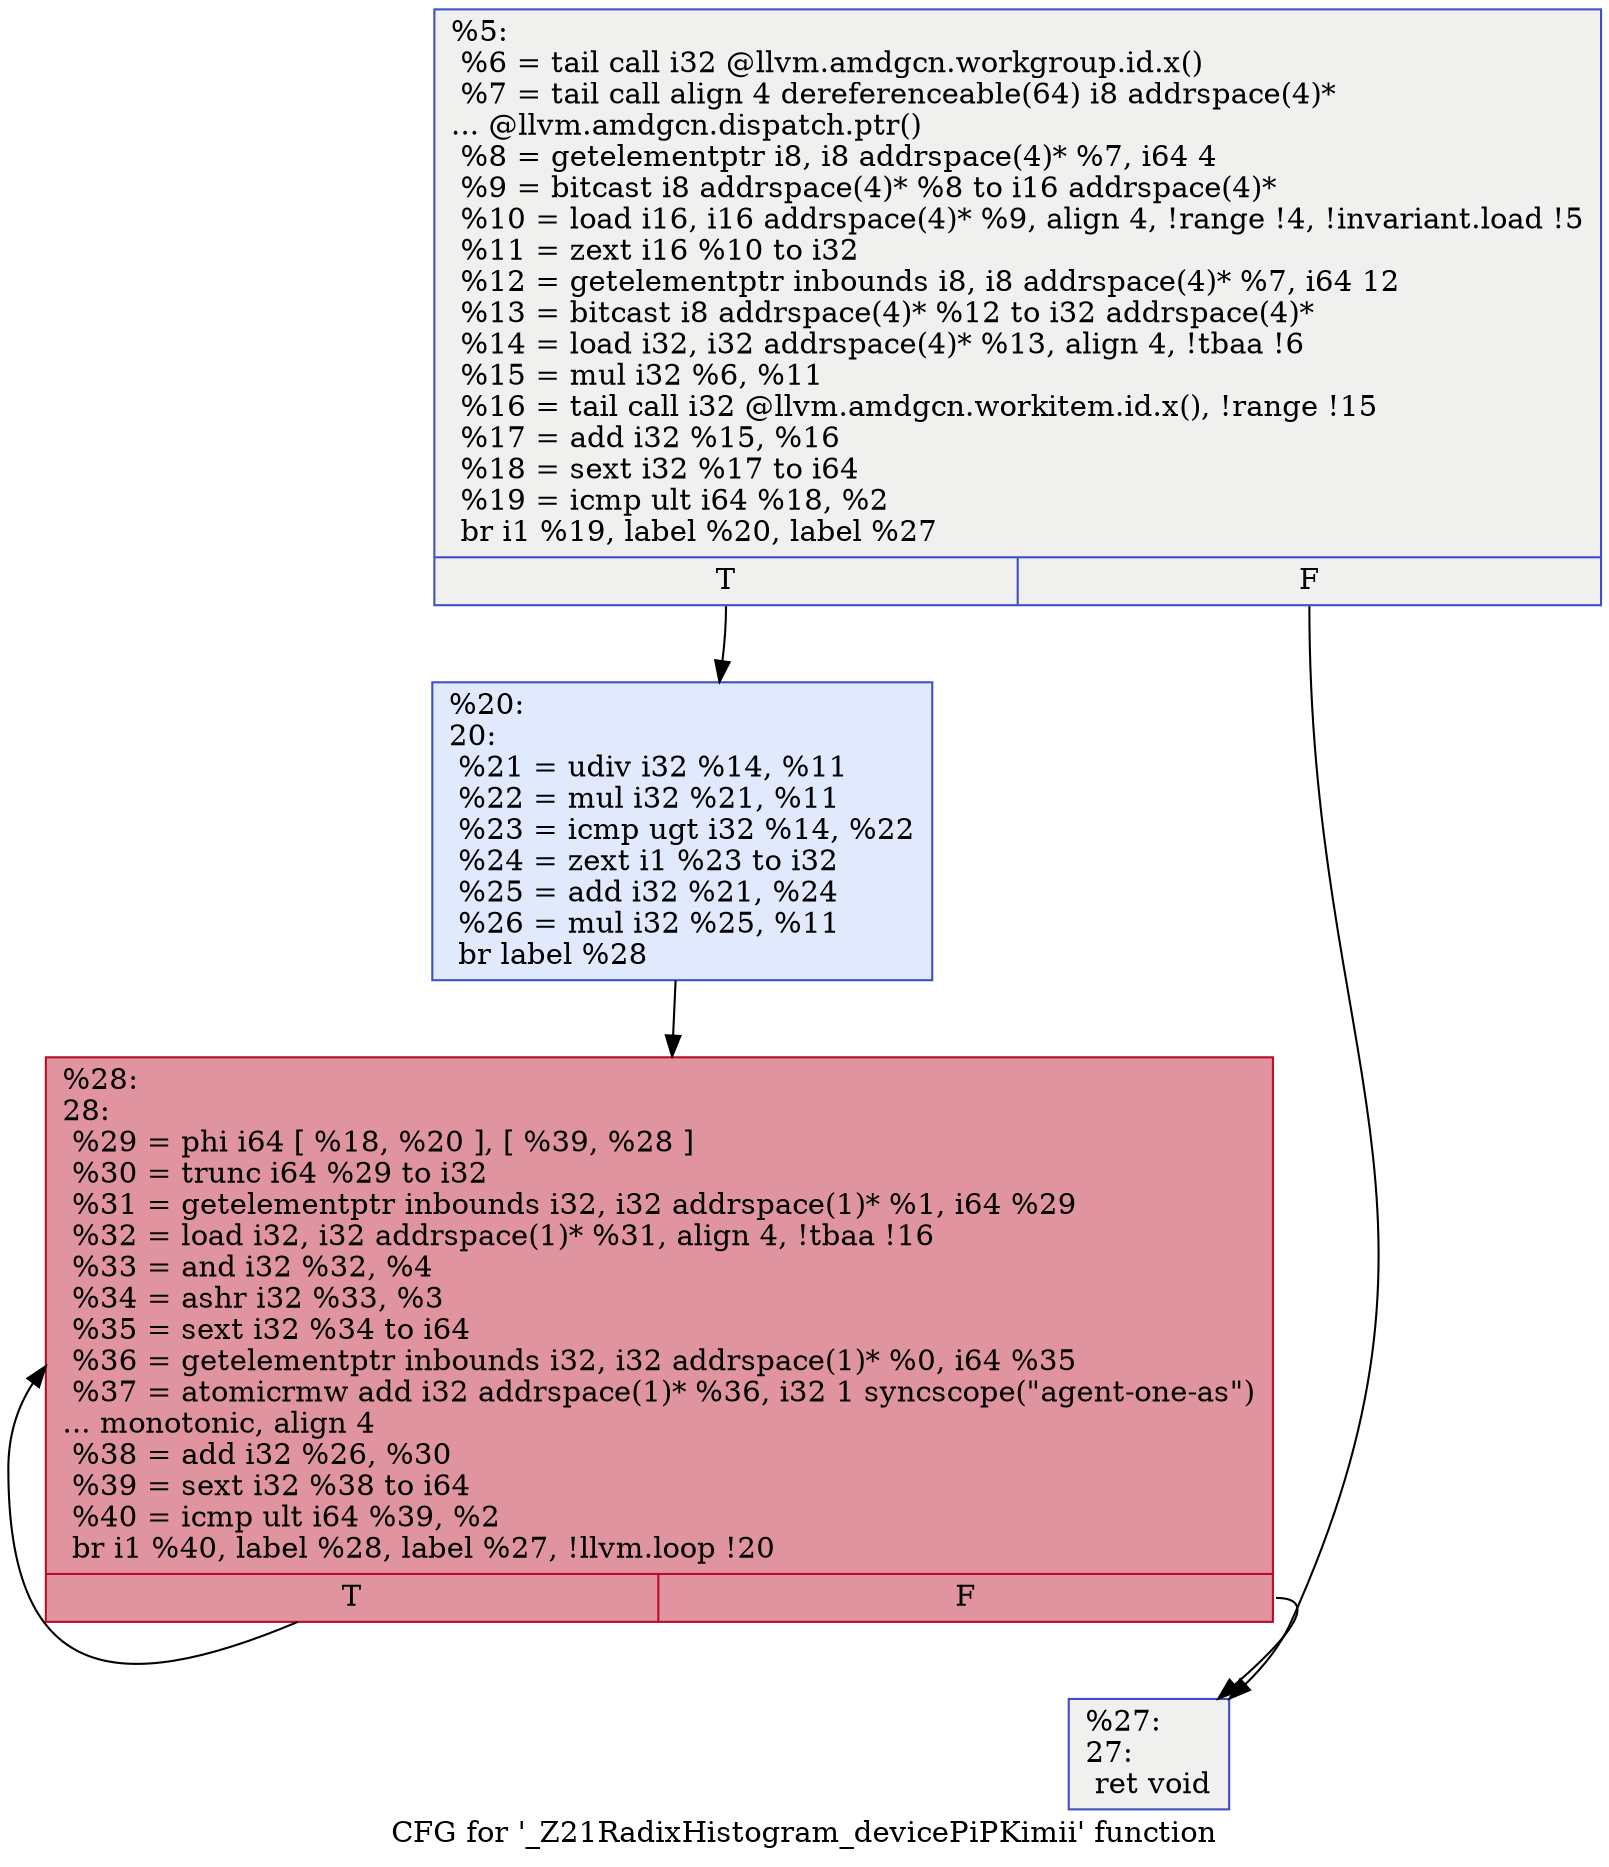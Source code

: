 digraph "CFG for '_Z21RadixHistogram_devicePiPKimii' function" {
	label="CFG for '_Z21RadixHistogram_devicePiPKimii' function";

	Node0x4cc2510 [shape=record,color="#3d50c3ff", style=filled, fillcolor="#dedcdb70",label="{%5:\l  %6 = tail call i32 @llvm.amdgcn.workgroup.id.x()\l  %7 = tail call align 4 dereferenceable(64) i8 addrspace(4)*\l... @llvm.amdgcn.dispatch.ptr()\l  %8 = getelementptr i8, i8 addrspace(4)* %7, i64 4\l  %9 = bitcast i8 addrspace(4)* %8 to i16 addrspace(4)*\l  %10 = load i16, i16 addrspace(4)* %9, align 4, !range !4, !invariant.load !5\l  %11 = zext i16 %10 to i32\l  %12 = getelementptr inbounds i8, i8 addrspace(4)* %7, i64 12\l  %13 = bitcast i8 addrspace(4)* %12 to i32 addrspace(4)*\l  %14 = load i32, i32 addrspace(4)* %13, align 4, !tbaa !6\l  %15 = mul i32 %6, %11\l  %16 = tail call i32 @llvm.amdgcn.workitem.id.x(), !range !15\l  %17 = add i32 %15, %16\l  %18 = sext i32 %17 to i64\l  %19 = icmp ult i64 %18, %2\l  br i1 %19, label %20, label %27\l|{<s0>T|<s1>F}}"];
	Node0x4cc2510:s0 -> Node0x4cc47f0;
	Node0x4cc2510:s1 -> Node0x4cc4880;
	Node0x4cc47f0 [shape=record,color="#3d50c3ff", style=filled, fillcolor="#b9d0f970",label="{%20:\l20:                                               \l  %21 = udiv i32 %14, %11\l  %22 = mul i32 %21, %11\l  %23 = icmp ugt i32 %14, %22\l  %24 = zext i1 %23 to i32\l  %25 = add i32 %21, %24\l  %26 = mul i32 %25, %11\l  br label %28\l}"];
	Node0x4cc47f0 -> Node0x4cc4d00;
	Node0x4cc4880 [shape=record,color="#3d50c3ff", style=filled, fillcolor="#dedcdb70",label="{%27:\l27:                                               \l  ret void\l}"];
	Node0x4cc4d00 [shape=record,color="#b70d28ff", style=filled, fillcolor="#b70d2870",label="{%28:\l28:                                               \l  %29 = phi i64 [ %18, %20 ], [ %39, %28 ]\l  %30 = trunc i64 %29 to i32\l  %31 = getelementptr inbounds i32, i32 addrspace(1)* %1, i64 %29\l  %32 = load i32, i32 addrspace(1)* %31, align 4, !tbaa !16\l  %33 = and i32 %32, %4\l  %34 = ashr i32 %33, %3\l  %35 = sext i32 %34 to i64\l  %36 = getelementptr inbounds i32, i32 addrspace(1)* %0, i64 %35\l  %37 = atomicrmw add i32 addrspace(1)* %36, i32 1 syncscope(\"agent-one-as\")\l... monotonic, align 4\l  %38 = add i32 %26, %30\l  %39 = sext i32 %38 to i64\l  %40 = icmp ult i64 %39, %2\l  br i1 %40, label %28, label %27, !llvm.loop !20\l|{<s0>T|<s1>F}}"];
	Node0x4cc4d00:s0 -> Node0x4cc4d00;
	Node0x4cc4d00:s1 -> Node0x4cc4880;
}
